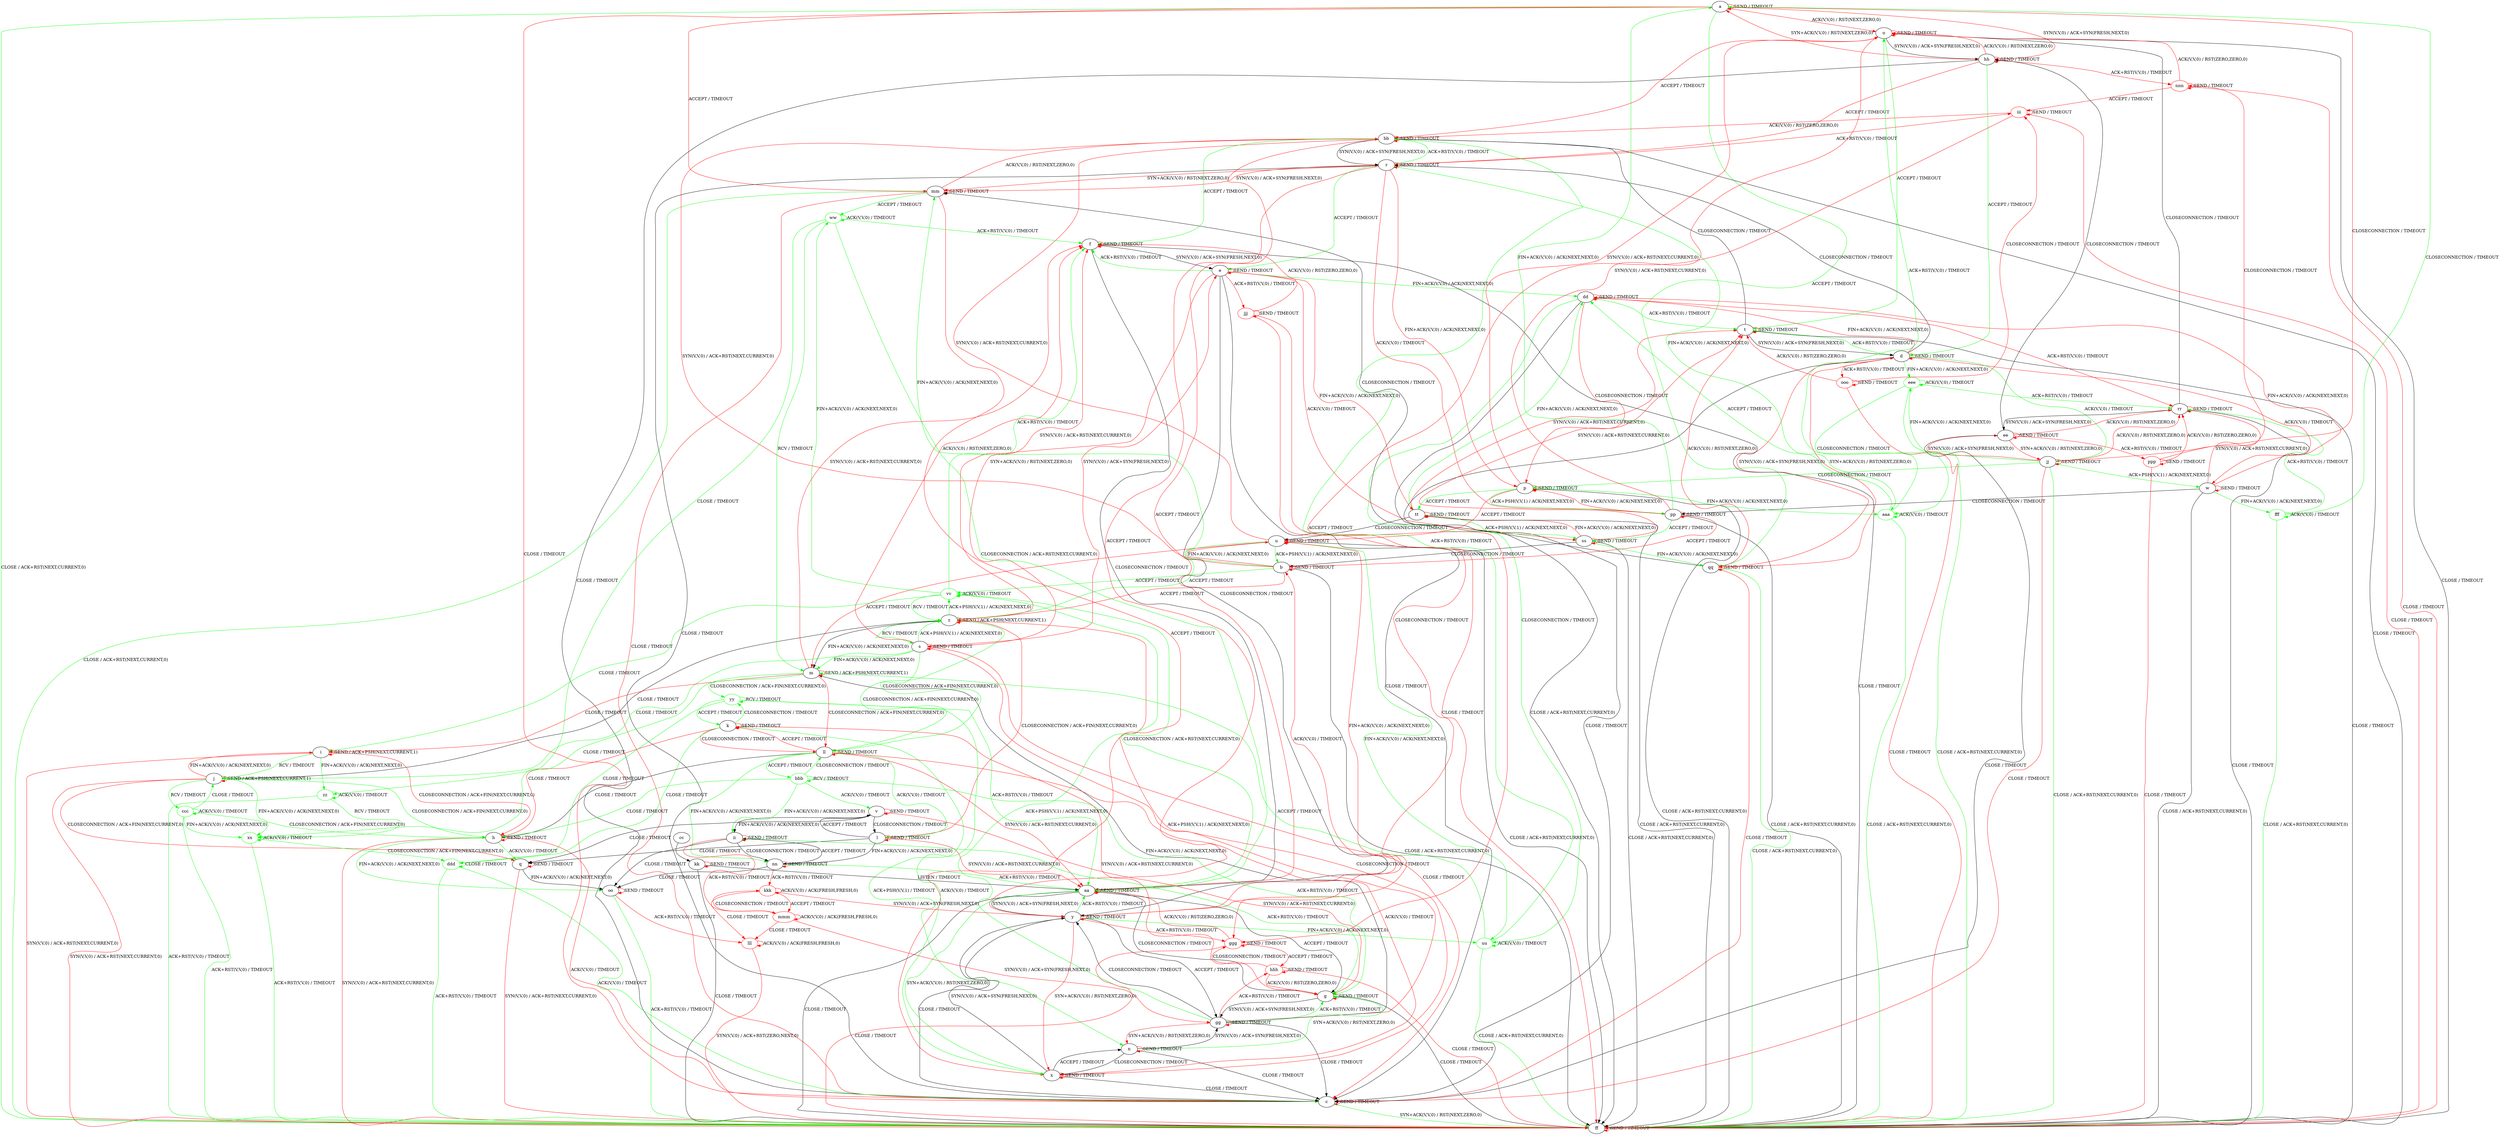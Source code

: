 digraph "" {
	graph ["Incoming time"=1.9826552867889404,
		"Outgoing time"=2.9130144119262695,
		Output="{'States': 68, 'Transitions': 1023, 'Filename': '../results/tcp/TCP_FreeBSD_Server-TCP_Linux_Server-yices-3.dot'}",
		Reference="{'States': 56, 'Transitions': 716, 'Filename': '../subjects/tcp/TCP_FreeBSD_Server.dot'}",
		Solver=yices,
		Updated="{'States': 58, 'Transitions': 685, 'Filename': '../subjects/tcp/TCP_Linux_Server.dot'}",
		"f-measure"=0.5396145610278372,
		precision=0.5518248175182482,
		recall=0.5279329608938548
	];
	a -> a [key=0,
	color=red,
	label="SEND / TIMEOUT"];
a -> c [key=0,
color=red,
label="CLOSE / TIMEOUT"];
a -> o [key=0,
color=red,
label="ACK(V,V,0) / RST(NEXT,ZERO,0)"];
a -> ff [key=0,
color=green,
label="CLOSE / ACK+RST(NEXT,CURRENT,0)"];
a -> hh [key=0,
color=red,
label="SYN(V,V,0) / ACK+SYN(FRESH,NEXT,0)"];
a -> mm [key=0,
color=red,
label="ACCEPT / TIMEOUT"];
a -> qq [key=0,
color=green,
label="ACCEPT / TIMEOUT"];
b -> b [key=0,
color=red,
label="SEND / TIMEOUT"];
b -> u [key=0,
color=red,
label="FIN+ACK(V,V,0) / ACK(NEXT,NEXT,0)"];
b -> z [key=0,
color=red,
label="ACCEPT / TIMEOUT"];
b -> bb [key=0,
color=red,
label="SYN(V,V,0) / ACK+RST(NEXT,CURRENT,0)"];
b -> ff [key=0,
label="CLOSE / ACK+RST(NEXT,CURRENT,0)"];
b -> mm [key=0,
color=green,
label="FIN+ACK(V,V,0) / ACK(NEXT,NEXT,0)"];
vv [color=green];
b -> vv [key=0,
color=green,
label="ACCEPT / TIMEOUT"];
c -> c [key=0,
color=red,
label="SEND / TIMEOUT"];
c -> ff [key=0,
color=green,
label="SYN+ACK(V,V,0) / RST(NEXT,ZERO,0)"];
d -> c [key=0,
label="CLOSE / TIMEOUT"];
d -> d [key=0,
color=red,
label="SEND / TIMEOUT"];
d -> r [key=0,
label="CLOSECONNECTION / TIMEOUT"];
d -> t [key=0,
color=green,
label="ACK+RST(V,V,0) / TIMEOUT"];
d -> w [key=0,
color=red,
label="ACK(V,V,0) / TIMEOUT"];
d -> dd [key=0,
color=red,
label="FIN+ACK(V,V,0) / ACK(NEXT,NEXT,0)"];
d -> jj [key=0,
color=green,
label="ACK(V,V,0) / TIMEOUT"];
d -> qq [key=0,
color=red,
label="SYN+ACK(V,V,0) / RST(NEXT,ZERO,0)"];
eee [color=green];
d -> eee [key=0,
color=green,
label="FIN+ACK(V,V,0) / ACK(NEXT,NEXT,0)"];
ooo [color=red];
d -> ooo [key=0,
color=red,
label="ACK+RST(V,V,0) / TIMEOUT"];
e -> c [key=0,
label="CLOSE / TIMEOUT"];
e -> e [key=0,
color=red,
label="SEND / TIMEOUT"];
e -> f [key=0,
color=green,
label="ACK+RST(V,V,0) / TIMEOUT"];
e -> s [key=0,
color=red,
label="SYN+ACK(V,V,0) / RST(NEXT,ZERO,0)"];
e -> y [key=0,
label="CLOSECONNECTION / TIMEOUT"];
e -> dd [key=0,
color=green,
label="FIN+ACK(V,V,0) / ACK(NEXT,NEXT,0)"];
e -> ss [key=0,
color=red,
label="ACK(V,V,0) / TIMEOUT"];
e -> tt [key=0,
color=red,
label="FIN+ACK(V,V,0) / ACK(NEXT,NEXT,0)"];
jjj [color=red];
e -> jjj [key=0,
color=red,
label="ACK+RST(V,V,0) / TIMEOUT"];
f -> e [key=0,
label="SYN(V,V,0) / ACK+SYN(FRESH,NEXT,0)"];
f -> f [key=0,
color=red,
label="SEND / TIMEOUT"];
f -> aa [key=0,
label="CLOSECONNECTION / TIMEOUT"];
f -> ff [key=0,
label="CLOSE / TIMEOUT"];
g -> g [key=0,
color=red,
label="SEND / TIMEOUT"];
g -> aa [key=0,
label="CLOSECONNECTION / TIMEOUT"];
g -> ff [key=0,
label="CLOSE / TIMEOUT"];
g -> gg [key=0,
label="SYN(V,V,0) / ACK+SYN(FRESH,NEXT,0)"];
h -> c [key=0,
color=red,
label="ACK(V,V,0) / TIMEOUT"];
h -> h [key=0,
color=red,
label="SEND / TIMEOUT"];
h -> q [key=0,
color=green,
label="ACK(V,V,0) / TIMEOUT"];
h -> ff [key=0,
color=red,
label="SYN(V,V,0) / ACK+RST(NEXT,CURRENT,0)"];
h -> oo [key=0,
color=green,
label="FIN+ACK(V,V,0) / ACK(NEXT,NEXT,0)"];
i -> h [key=0,
color=red,
label="CLOSECONNECTION / ACK+FIN(NEXT,CURRENT,0)"];
i -> i [key=0,
color=red,
label="SEND / ACK+PSH(NEXT,CURRENT,1)"];
i -> j [key=0,
color=green,
label="RCV / TIMEOUT"];
i -> ff [key=0,
color=red,
label="SYN(V,V,0) / ACK+RST(NEXT,CURRENT,0)"];
zz [color=green];
i -> zz [key=0,
color=green,
label="FIN+ACK(V,V,0) / ACK(NEXT,NEXT,0)"];
j -> h [key=0,
color=green,
label="CLOSECONNECTION / ACK+FIN(NEXT,CURRENT,0)"];
j -> i [key=0,
color=red,
label="FIN+ACK(V,V,0) / ACK(NEXT,NEXT,0)"];
j -> j [key=0,
color=red,
label="SEND / ACK+PSH(NEXT,CURRENT,1)"];
j -> q [key=0,
color=red,
label="CLOSECONNECTION / ACK+FIN(NEXT,CURRENT,0)"];
j -> ff [key=0,
color=red,
label="SYN(V,V,0) / ACK+RST(NEXT,CURRENT,0)"];
xx [color=green];
j -> xx [key=0,
color=green,
label="FIN+ACK(V,V,0) / ACK(NEXT,NEXT,0)"];
ccc [color=green];
j -> ccc [key=0,
color=green,
label="RCV / TIMEOUT"];
k -> g [key=0,
color=red,
label="SYN(V,V,0) / ACK+RST(NEXT,CURRENT,0)"];
k -> h [key=0,
color=red,
label="CLOSE / TIMEOUT"];
k -> k [key=0,
color=red,
label="SEND / TIMEOUT"];
k -> n [key=0,
color=green,
label="ACK+PSH(V,V,1) / TIMEOUT"];
k -> ll [key=0,
color=red,
label="CLOSECONNECTION / TIMEOUT"];
yy [color=green];
k -> yy [key=0,
color=green,
label="CLOSECONNECTION / TIMEOUT"];
ddd [color=green];
k -> ddd [key=0,
color=green,
label="CLOSE / TIMEOUT"];
l -> l [key=0,
color=red,
label="SEND / TIMEOUT"];
l -> q [key=0,
label="CLOSE / TIMEOUT"];
l -> v [key=0,
label="ACCEPT / TIMEOUT"];
l -> aa [key=0,
color=red,
label="SYN(V,V,0) / ACK+RST(NEXT,CURRENT,0)"];
l -> nn [key=0,
label="FIN+ACK(V,V,0) / ACK(NEXT,NEXT,0)"];
m -> f [key=0,
color=red,
label="SYN(V,V,0) / ACK+RST(NEXT,CURRENT,0)"];
m -> i [key=0,
color=red,
label="CLOSE / TIMEOUT"];
m -> m [key=0,
color=red,
label="SEND / ACK+PSH(NEXT,CURRENT,1)"];
m -> ll [key=0,
color=red,
label="CLOSECONNECTION / ACK+FIN(NEXT,CURRENT,0)"];
m -> xx [key=0,
color=green,
label="CLOSE / TIMEOUT"];
m -> yy [key=0,
color=green,
label="CLOSECONNECTION / ACK+FIN(NEXT,CURRENT,0)"];
n -> c [key=0,
label="CLOSE / TIMEOUT"];
n -> g [key=0,
color=green,
label="SYN+ACK(V,V,0) / RST(NEXT,ZERO,0)"];
n -> n [key=0,
color=red,
label="SEND / TIMEOUT"];
n -> x [key=0,
label="CLOSECONNECTION / TIMEOUT"];
n -> gg [key=0,
label="SYN(V,V,0) / ACK+SYN(FRESH,NEXT,0)"];
o -> o [key=0,
color=red,
label="SEND / TIMEOUT"];
o -> t [key=0,
color=green,
label="ACCEPT / TIMEOUT"];
o -> bb [key=0,
color=red,
label="ACCEPT / TIMEOUT"];
o -> ff [key=0,
label="CLOSE / TIMEOUT"];
o -> hh [key=0,
label="SYN(V,V,0) / ACK+SYN(FRESH,NEXT,0)"];
p -> o [key=0,
color=red,
label="SYN(V,V,0) / ACK+RST(NEXT,CURRENT,0)"];
p -> p [key=0,
color=red,
label="SEND / TIMEOUT"];
p -> u [key=0,
color=red,
label="ACCEPT / TIMEOUT"];
p -> ff [key=0,
label="CLOSE / ACK+RST(NEXT,CURRENT,0)"];
p -> pp [key=0,
color=green,
label="ACK+PSH(V,V,1) / ACK(NEXT,NEXT,0)"];
p -> tt [key=0,
color=green,
label="ACCEPT / TIMEOUT"];
aaa [color=green];
p -> aaa [key=0,
color=green,
label="FIN+ACK(V,V,0) / ACK(NEXT,NEXT,0)"];
q -> q [key=0,
color=red,
label="SEND / TIMEOUT"];
q -> ff [key=0,
color=red,
label="SYN(V,V,0) / ACK+RST(NEXT,CURRENT,0)"];
q -> oo [key=0,
label="FIN+ACK(V,V,0) / ACK(NEXT,NEXT,0)"];
r -> c [key=0,
label="CLOSE / TIMEOUT"];
r -> e [key=0,
color=green,
label="ACCEPT / TIMEOUT"];
r -> p [key=0,
color=red,
label="FIN+ACK(V,V,0) / ACK(NEXT,NEXT,0)"];
r -> r [key=0,
color=red,
label="SEND / TIMEOUT"];
r -> y [key=0,
color=red,
label="ACCEPT / TIMEOUT"];
r -> bb [key=0,
color=green,
label="ACK+RST(V,V,0) / TIMEOUT"];
r -> mm [key=0,
color=red,
label="SYN+ACK(V,V,0) / RST(NEXT,ZERO,0)"];
r -> pp [key=0,
color=red,
label="ACK(V,V,0) / TIMEOUT"];
r -> aaa [key=0,
color=green,
label="FIN+ACK(V,V,0) / ACK(NEXT,NEXT,0)"];
iii [color=red];
r -> iii [key=0,
color=red,
label="ACK+RST(V,V,0) / TIMEOUT"];
s -> c [key=0,
color=red,
label="CLOSE / TIMEOUT"];
s -> e [key=0,
color=red,
label="SYN(V,V,0) / ACK+SYN(FRESH,NEXT,0)"];
s -> f [key=0,
color=red,
label="ACK(V,V,0) / RST(NEXT,ZERO,0)"];
s -> j [key=0,
color=green,
label="CLOSE / TIMEOUT"];
s -> m [key=0,
color=green,
label="FIN+ACK(V,V,0) / ACK(NEXT,NEXT,0)"];
s -> s [key=0,
color=red,
label="SEND / TIMEOUT"];
s -> x [key=0,
color=red,
label="CLOSECONNECTION / TIMEOUT"];
s -> z [key=0,
color=green,
label="ACK+PSH(V,V,1) / ACK(NEXT,NEXT,0)"];
s -> ll [key=0,
color=green,
label="CLOSECONNECTION / ACK+FIN(NEXT,CURRENT,0)"];
t -> d [key=0,
label="SYN(V,V,0) / ACK+SYN(FRESH,NEXT,0)"];
t -> t [key=0,
color=red,
label="SEND / TIMEOUT"];
t -> bb [key=0,
label="CLOSECONNECTION / TIMEOUT"];
t -> ff [key=0,
label="CLOSE / TIMEOUT"];
u -> b [key=0,
color=green,
label="ACK+PSH(V,V,1) / ACK(NEXT,NEXT,0)"];
u -> m [key=0,
color=red,
label="ACCEPT / TIMEOUT"];
u -> u [key=0,
color=red,
label="SEND / TIMEOUT"];
u -> z [key=0,
color=green,
label="ACCEPT / TIMEOUT"];
u -> bb [key=0,
color=red,
label="SYN(V,V,0) / ACK+RST(NEXT,CURRENT,0)"];
u -> ff [key=0,
label="CLOSE / ACK+RST(NEXT,CURRENT,0)"];
uu [color=green];
u -> uu [key=0,
color=green,
label="FIN+ACK(V,V,0) / ACK(NEXT,NEXT,0)"];
v -> g [key=0,
color=red,
label="SYN(V,V,0) / ACK+RST(NEXT,CURRENT,0)"];
v -> l [key=0,
label="CLOSECONNECTION / TIMEOUT"];
v -> q [key=0,
label="CLOSE / TIMEOUT"];
v -> v [key=0,
color=red,
label="SEND / TIMEOUT"];
v -> ii [key=0,
label="FIN+ACK(V,V,0) / ACK(NEXT,NEXT,0)"];
w -> w [key=0,
color=red,
label="SEND / TIMEOUT"];
w -> dd [key=0,
color=red,
label="FIN+ACK(V,V,0) / ACK(NEXT,NEXT,0)"];
w -> ff [key=0,
label="CLOSE / ACK+RST(NEXT,CURRENT,0)"];
w -> pp [key=0,
label="CLOSECONNECTION / TIMEOUT"];
w -> rr [key=0,
color=red,
label="SYN(V,V,0) / ACK+RST(NEXT,CURRENT,0)"];
fff [color=green];
w -> fff [key=0,
color=green,
label="FIN+ACK(V,V,0) / ACK(NEXT,NEXT,0)"];
x -> c [key=0,
label="CLOSE / TIMEOUT"];
x -> n [key=0,
label="ACCEPT / TIMEOUT"];
x -> x [key=0,
color=red,
label="SEND / TIMEOUT"];
x -> y [key=0,
label="SYN(V,V,0) / ACK+SYN(FRESH,NEXT,0)"];
x -> aa [key=0,
color=green,
label="SYN+ACK(V,V,0) / RST(NEXT,ZERO,0)"];
y -> b [key=0,
color=red,
label="ACK(V,V,0) / TIMEOUT"];
y -> c [key=0,
label="CLOSE / TIMEOUT"];
y -> u [key=0,
color=red,
label="FIN+ACK(V,V,0) / ACK(NEXT,NEXT,0)"];
y -> x [key=0,
color=red,
label="SYN+ACK(V,V,0) / RST(NEXT,ZERO,0)"];
y -> y [key=0,
color=red,
label="SEND / TIMEOUT"];
y -> aa [key=0,
color=green,
label="ACK+RST(V,V,0) / TIMEOUT"];
y -> gg [key=0,
label="ACCEPT / TIMEOUT"];
y -> uu [key=0,
color=green,
label="FIN+ACK(V,V,0) / ACK(NEXT,NEXT,0)"];
ggg [color=red];
y -> ggg [key=0,
color=red,
label="ACK+RST(V,V,0) / TIMEOUT"];
z -> f [key=0,
color=red,
label="SYN(V,V,0) / ACK+RST(NEXT,CURRENT,0)"];
z -> j [key=0,
label="CLOSE / TIMEOUT"];
z -> l [key=0,
color=red,
label="CLOSECONNECTION / ACK+FIN(NEXT,CURRENT,0)"];
z -> m [key=0,
label="FIN+ACK(V,V,0) / ACK(NEXT,NEXT,0)"];
z -> s [key=0,
color=green,
label="RCV / TIMEOUT"];
z -> z [key=0,
color=red,
label="SEND / ACK+PSH(NEXT,CURRENT,1)"];
z -> ll [key=0,
color=green,
label="CLOSECONNECTION / ACK+FIN(NEXT,CURRENT,0)"];
z -> vv [key=0,
color=green,
label="ACK+PSH(V,V,1) / ACK(NEXT,NEXT,0)"];
aa -> g [key=0,
label="ACCEPT / TIMEOUT"];
aa -> y [key=0,
label="SYN(V,V,0) / ACK+SYN(FRESH,NEXT,0)"];
aa -> aa [key=0,
color=red,
label="SEND / TIMEOUT"];
aa -> ff [key=0,
label="CLOSE / TIMEOUT"];
bb -> f [key=0,
color=green,
label="ACCEPT / TIMEOUT"];
bb -> r [key=0,
label="SYN(V,V,0) / ACK+SYN(FRESH,NEXT,0)"];
bb -> aa [key=0,
color=red,
label="ACCEPT / TIMEOUT"];
bb -> bb [key=0,
color=red,
label="SEND / TIMEOUT"];
bb -> ff [key=0,
label="CLOSE / TIMEOUT"];
cc -> kk [key=0];
dd -> p [key=0,
color=red,
label="CLOSECONNECTION / TIMEOUT"];
dd -> t [key=0,
color=green,
label="ACK+RST(V,V,0) / TIMEOUT"];
dd -> dd [key=0,
color=red,
label="SEND / TIMEOUT"];
dd -> ff [key=0,
label="CLOSE / ACK+RST(NEXT,CURRENT,0)"];
dd -> rr [key=0,
color=red,
label="ACK+RST(V,V,0) / TIMEOUT"];
dd -> uu [key=0,
color=green,
label="CLOSECONNECTION / TIMEOUT"];
ee -> c [key=0,
label="CLOSE / TIMEOUT"];
ee -> ee [key=0,
color=red,
label="SEND / TIMEOUT"];
ee -> hh [key=0,
label="CLOSECONNECTION / TIMEOUT"];
ee -> jj [key=0,
color=red,
label="SYN+ACK(V,V,0) / RST(NEXT,ZERO,0)"];
ee -> rr [key=0,
color=red,
label="ACK(V,V,0) / RST(NEXT,ZERO,0)"];
ppp [color=red];
ee -> ppp [key=0,
color=red,
label="ACK+RST(V,V,0) / TIMEOUT"];
ff -> ff [key=0,
color=red,
label="SEND / TIMEOUT"];
gg -> c [key=0,
label="CLOSE / TIMEOUT"];
gg -> g [key=0,
color=green,
label="ACK+RST(V,V,0) / TIMEOUT"];
gg -> m [key=0,
label="FIN+ACK(V,V,0) / ACK(NEXT,NEXT,0)"];
gg -> n [key=0,
color=red,
label="SYN+ACK(V,V,0) / RST(NEXT,ZERO,0)"];
gg -> y [key=0,
label="CLOSECONNECTION / TIMEOUT"];
gg -> z [key=0,
color=red,
label="ACK+PSH(V,V,1) / ACK(NEXT,NEXT,0)"];
gg -> gg [key=0,
color=red,
label="SEND / TIMEOUT"];
gg -> vv [key=0,
color=green,
label="ACK+PSH(V,V,1) / ACK(NEXT,NEXT,0)"];
hhh [color=red];
gg -> hhh [key=0,
color=red,
label="ACK+RST(V,V,0) / TIMEOUT"];
hh -> a [key=0,
color=red,
label="SYN+ACK(V,V,0) / RST(NEXT,ZERO,0)"];
hh -> c [key=0,
label="CLOSE / TIMEOUT"];
hh -> d [key=0,
color=green,
label="ACCEPT / TIMEOUT"];
hh -> o [key=0,
color=red,
label="ACK(V,V,0) / RST(NEXT,ZERO,0)"];
hh -> r [key=0,
color=red,
label="ACCEPT / TIMEOUT"];
hh -> hh [key=0,
color=red,
label="SEND / TIMEOUT"];
nnn [color=red];
hh -> nnn [key=0,
color=red,
label="ACK+RST(V,V,0) / TIMEOUT"];
ii -> g [key=0,
color=green,
label="ACK+RST(V,V,0) / TIMEOUT"];
ii -> ii [key=0,
color=red,
label="SEND / TIMEOUT"];
ii -> nn [key=0,
label="CLOSECONNECTION / TIMEOUT"];
ii -> oo [key=0,
label="CLOSE / TIMEOUT"];
mmm [color=red];
ii -> mmm [key=0,
color=red,
label="ACK+RST(V,V,0) / TIMEOUT"];
jj -> a [key=0,
color=red,
label="CLOSECONNECTION / TIMEOUT"];
jj -> c [key=0,
color=red,
label="CLOSE / TIMEOUT"];
jj -> p [key=0,
color=green,
label="CLOSECONNECTION / TIMEOUT"];
jj -> w [key=0,
color=green,
label="ACK+PSH(V,V,1) / ACK(NEXT,NEXT,0)"];
jj -> ee [key=0,
color=red,
label="SYN(V,V,0) / ACK+SYN(FRESH,NEXT,0)"];
jj -> ff [key=0,
color=green,
label="CLOSE / ACK+RST(NEXT,CURRENT,0)"];
jj -> jj [key=0,
color=red,
label="SEND / TIMEOUT"];
jj -> rr [key=0,
color=red,
label="ACK(V,V,0) / RST(NEXT,ZERO,0)"];
jj -> eee [key=0,
color=green,
label="FIN+ACK(V,V,0) / ACK(NEXT,NEXT,0)"];
kk -> aa [key=0,
label="LISTEN / TIMEOUT"];
kk -> ff [key=0,
label="CLOSE / TIMEOUT"];
kk -> kk [key=0,
color=red,
label="SEND / TIMEOUT"];
ll -> h [key=0,
label="CLOSE / TIMEOUT"];
ll -> k [key=0,
color=red,
label="ACCEPT / TIMEOUT"];
ll -> l [key=0,
color=green,
label="ACK(V,V,0) / TIMEOUT"];
ll -> x [key=0,
color=red,
label="ACK(V,V,0) / TIMEOUT"];
ll -> aa [key=0,
color=red,
label="SYN(V,V,0) / ACK+RST(NEXT,CURRENT,0)"];
ll -> ll [key=0,
color=red,
label="SEND / TIMEOUT"];
ll -> nn [key=0,
color=green,
label="FIN+ACK(V,V,0) / ACK(NEXT,NEXT,0)"];
bbb [color=green];
ll -> bbb [key=0,
color=green,
label="ACCEPT / TIMEOUT"];
mm -> c [key=0,
color=red,
label="CLOSE / TIMEOUT"];
mm -> r [key=0,
color=red,
label="SYN(V,V,0) / ACK+SYN(FRESH,NEXT,0)"];
mm -> x [key=0,
color=red,
label="ACCEPT / TIMEOUT"];
mm -> bb [key=0,
color=red,
label="ACK(V,V,0) / RST(NEXT,ZERO,0)"];
mm -> ff [key=0,
color=green,
label="CLOSE / ACK+RST(NEXT,CURRENT,0)"];
mm -> mm [key=0,
color=red,
label="SEND / TIMEOUT"];
ww [color=green];
mm -> ww [key=0,
color=green,
label="ACCEPT / TIMEOUT"];
nn -> aa [key=0,
color=green,
label="ACK+RST(V,V,0) / TIMEOUT"];
nn -> ii [key=0,
label="ACCEPT / TIMEOUT"];
nn -> nn [key=0,
color=red,
label="SEND / TIMEOUT"];
nn -> oo [key=0,
label="CLOSE / TIMEOUT"];
kkk [color=red];
nn -> kkk [key=0,
color=red,
label="ACK+RST(V,V,0) / TIMEOUT"];
oo -> ff [key=0,
color=green,
label="ACK+RST(V,V,0) / TIMEOUT"];
oo -> oo [key=0,
color=red,
label="SEND / TIMEOUT"];
lll [color=red];
oo -> lll [key=0,
color=red,
label="ACK+RST(V,V,0) / TIMEOUT"];
pp -> a [key=0,
color=green,
label="FIN+ACK(V,V,0) / ACK(NEXT,NEXT,0)"];
pp -> b [key=0,
color=red,
label="ACCEPT / TIMEOUT"];
pp -> o [key=0,
color=red,
label="SYN(V,V,0) / ACK+RST(NEXT,CURRENT,0)"];
pp -> p [key=0,
color=red,
label="FIN+ACK(V,V,0) / ACK(NEXT,NEXT,0)"];
pp -> ff [key=0,
label="CLOSE / ACK+RST(NEXT,CURRENT,0)"];
pp -> pp [key=0,
color=red,
label="SEND / TIMEOUT"];
pp -> ss [key=0,
color=green,
label="ACCEPT / TIMEOUT"];
qq -> c [key=0,
color=red,
label="CLOSE / TIMEOUT"];
qq -> d [key=0,
color=red,
label="SYN(V,V,0) / ACK+SYN(FRESH,NEXT,0)"];
qq -> t [key=0,
color=red,
label="ACK(V,V,0) / RST(NEXT,ZERO,0)"];
qq -> ff [key=0,
color=green,
label="CLOSE / ACK+RST(NEXT,CURRENT,0)"];
qq -> mm [key=0,
label="CLOSECONNECTION / TIMEOUT"];
qq -> qq [key=0,
color=red,
label="SEND / TIMEOUT"];
rr -> o [key=0,
label="CLOSECONNECTION / TIMEOUT"];
rr -> ee [key=0,
label="SYN(V,V,0) / ACK+SYN(FRESH,NEXT,0)"];
rr -> ff [key=0,
label="CLOSE / TIMEOUT"];
rr -> rr [key=0,
color=red,
label="SEND / TIMEOUT"];
ss -> b [key=0,
label="CLOSECONNECTION / TIMEOUT"];
ss -> t [key=0,
color=red,
label="SYN(V,V,0) / ACK+RST(NEXT,CURRENT,0)"];
ss -> ff [key=0,
label="CLOSE / ACK+RST(NEXT,CURRENT,0)"];
ss -> qq [key=0,
color=green,
label="FIN+ACK(V,V,0) / ACK(NEXT,NEXT,0)"];
ss -> ss [key=0,
color=red,
label="SEND / TIMEOUT"];
ss -> tt [key=0,
color=red,
label="FIN+ACK(V,V,0) / ACK(NEXT,NEXT,0)"];
tt -> t [key=0,
color=red,
label="SYN(V,V,0) / ACK+RST(NEXT,CURRENT,0)"];
tt -> u [key=0,
label="CLOSECONNECTION / TIMEOUT"];
tt -> dd [key=0,
color=green,
label="FIN+ACK(V,V,0) / ACK(NEXT,NEXT,0)"];
tt -> ff [key=0,
label="CLOSE / ACK+RST(NEXT,CURRENT,0)"];
tt -> ss [key=0,
color=green,
label="ACK+PSH(V,V,1) / ACK(NEXT,NEXT,0)"];
tt -> tt [key=0,
color=red,
label="SEND / TIMEOUT"];
uu -> m [key=0,
color=green,
label="ACCEPT / TIMEOUT"];
uu -> bb [key=0,
color=green,
label="ACK+RST(V,V,0) / TIMEOUT"];
uu -> ff [key=0,
color=green,
label="CLOSE / ACK+RST(NEXT,CURRENT,0)"];
uu -> uu [key=0,
color=green,
label="ACK(V,V,0) / TIMEOUT"];
vv -> f [key=0,
color=green,
label="ACK+RST(V,V,0) / TIMEOUT"];
vv -> i [key=0,
color=green,
label="CLOSE / TIMEOUT"];
vv -> z [key=0,
color=green,
label="RCV / TIMEOUT"];
vv -> aa [key=0,
color=green,
label="CLOSECONNECTION / ACK+RST(NEXT,CURRENT,0)"];
vv -> vv [key=0,
color=green,
label="ACK(V,V,0) / TIMEOUT"];
vv -> ww [key=0,
color=green,
label="FIN+ACK(V,V,0) / ACK(NEXT,NEXT,0)"];
ww -> f [key=0,
color=green,
label="ACK+RST(V,V,0) / TIMEOUT"];
ww -> m [key=0,
color=green,
label="RCV / TIMEOUT"];
ww -> aa [key=0,
color=green,
label="CLOSECONNECTION / ACK+RST(NEXT,CURRENT,0)"];
ww -> ww [key=0,
color=green,
label="ACK(V,V,0) / TIMEOUT"];
ww -> zz [key=0,
color=green,
label="CLOSE / TIMEOUT"];
xx -> ff [key=0,
color=green,
label="ACK+RST(V,V,0) / TIMEOUT"];
xx -> xx [key=0,
color=green,
label="ACK(V,V,0) / TIMEOUT"];
xx -> ddd [key=0,
color=green,
label="CLOSECONNECTION / ACK+FIN(NEXT,CURRENT,0)"];
yy -> k [key=0,
color=green,
label="ACCEPT / TIMEOUT"];
yy -> x [key=0,
color=green,
label="ACK(V,V,0) / TIMEOUT"];
yy -> aa [key=0,
color=green,
label="ACK+RST(V,V,0) / TIMEOUT"];
yy -> yy [key=0,
color=green,
label="RCV / TIMEOUT"];
yy -> ddd [key=0,
color=green,
label="CLOSE / TIMEOUT"];
zz -> ff [key=0,
color=green,
label="ACK+RST(V,V,0) / TIMEOUT"];
zz -> xx [key=0,
color=green,
label="RCV / TIMEOUT"];
zz -> zz [key=0,
color=green,
label="ACK(V,V,0) / TIMEOUT"];
aaa -> o [key=0,
color=green,
label="ACK+RST(V,V,0) / TIMEOUT"];
aaa -> dd [key=0,
color=green,
label="ACCEPT / TIMEOUT"];
aaa -> ff [key=0,
color=green,
label="CLOSE / ACK+RST(NEXT,CURRENT,0)"];
aaa -> aaa [key=0,
color=green,
label="ACK(V,V,0) / TIMEOUT"];
bbb -> g [key=0,
color=green,
label="ACK+RST(V,V,0) / TIMEOUT"];
bbb -> h [key=0,
color=green,
label="CLOSE / TIMEOUT"];
bbb -> v [key=0,
color=green,
label="ACK(V,V,0) / TIMEOUT"];
bbb -> ii [key=0,
color=green,
label="FIN+ACK(V,V,0) / ACK(NEXT,NEXT,0)"];
bbb -> ll [key=0,
color=green,
label="CLOSECONNECTION / TIMEOUT"];
bbb -> bbb [key=0,
color=green,
label="RCV / TIMEOUT"];
ccc -> h [key=0,
color=green,
label="CLOSECONNECTION / ACK+FIN(NEXT,CURRENT,0)"];
ccc -> j [key=0,
color=green,
label="CLOSE / TIMEOUT"];
ccc -> ff [key=0,
color=green,
label="ACK+RST(V,V,0) / TIMEOUT"];
ccc -> xx [key=0,
color=green,
label="FIN+ACK(V,V,0) / ACK(NEXT,NEXT,0)"];
ccc -> ccc [key=0,
color=green,
label="ACK(V,V,0) / TIMEOUT"];
ddd -> c [key=0,
color=green,
label="ACK(V,V,0) / TIMEOUT"];
ddd -> ff [key=0,
color=green,
label="ACK+RST(V,V,0) / TIMEOUT"];
ddd -> ddd [key=0,
color=green,
label="CLOSE / TIMEOUT"];
eee -> ff [key=0,
color=green,
label="CLOSE / ACK+RST(NEXT,CURRENT,0)"];
eee -> rr [key=0,
color=green,
label="ACK+RST(V,V,0) / TIMEOUT"];
eee -> aaa [key=0,
color=green,
label="CLOSECONNECTION / TIMEOUT"];
eee -> eee [key=0,
color=green,
label="ACK(V,V,0) / TIMEOUT"];
fff -> a [key=0,
color=green,
label="CLOSECONNECTION / TIMEOUT"];
fff -> ff [key=0,
color=green,
label="CLOSE / ACK+RST(NEXT,CURRENT,0)"];
fff -> rr [key=0,
color=green,
label="ACK+RST(V,V,0) / TIMEOUT"];
fff -> fff [key=0,
color=green,
label="ACK(V,V,0) / TIMEOUT"];
ggg -> aa [key=0,
color=red,
label="ACK(V,V,0) / RST(ZERO,ZERO,0)"];
ggg -> ff [key=0,
color=red,
label="CLOSE / TIMEOUT"];
ggg -> ggg [key=0,
color=red,
label="SEND / TIMEOUT"];
ggg -> hhh [key=0,
color=red,
label="ACCEPT / TIMEOUT"];
hhh -> g [key=0,
color=red,
label="ACK(V,V,0) / RST(ZERO,ZERO,0)"];
hhh -> ff [key=0,
color=red,
label="CLOSE / TIMEOUT"];
hhh -> ggg [key=0,
color=red,
label="CLOSECONNECTION / TIMEOUT"];
hhh -> hhh [key=0,
color=red,
label="SEND / TIMEOUT"];
iii -> bb [key=0,
color=red,
label="ACK(V,V,0) / RST(ZERO,ZERO,0)"];
iii -> ff [key=0,
color=red,
label="CLOSE / TIMEOUT"];
iii -> ggg [key=0,
color=red,
label="ACCEPT / TIMEOUT"];
iii -> iii [key=0,
color=red,
label="SEND / TIMEOUT"];
jjj -> f [key=0,
color=red,
label="ACK(V,V,0) / RST(ZERO,ZERO,0)"];
jjj -> ff [key=0,
color=red,
label="CLOSE / TIMEOUT"];
jjj -> ggg [key=0,
color=red,
label="CLOSECONNECTION / TIMEOUT"];
jjj -> jjj [key=0,
color=red,
label="SEND / TIMEOUT"];
kkk -> y [key=0,
color=red,
label="SYN(V,V,0) / ACK+SYN(FRESH,NEXT,0)"];
kkk -> kkk [key=0,
color=red,
label="ACK(V,V,0) / ACK(FRESH,FRESH,0)"];
kkk -> lll [key=0,
color=red,
label="CLOSE / TIMEOUT"];
kkk -> mmm [key=0,
color=red,
label="ACCEPT / TIMEOUT"];
lll -> ff [key=0,
color=red,
label="SYN(V,V,0) / ACK+RST(ZERO,NEXT,0)"];
lll -> lll [key=0,
color=red,
label="ACK(V,V,0) / ACK(FRESH,FRESH,0)"];
mmm -> gg [key=0,
color=red,
label="SYN(V,V,0) / ACK+SYN(FRESH,NEXT,0)"];
mmm -> kkk [key=0,
color=red,
label="CLOSECONNECTION / TIMEOUT"];
mmm -> lll [key=0,
color=red,
label="CLOSE / TIMEOUT"];
mmm -> mmm [key=0,
color=red,
label="ACK(V,V,0) / ACK(FRESH,FRESH,0)"];
nnn -> o [key=0,
color=red,
label="ACK(V,V,0) / RST(ZERO,ZERO,0)"];
nnn -> ff [key=0,
color=red,
label="CLOSE / TIMEOUT"];
nnn -> iii [key=0,
color=red,
label="ACCEPT / TIMEOUT"];
nnn -> nnn [key=0,
color=red,
label="SEND / TIMEOUT"];
ooo -> t [key=0,
color=red,
label="ACK(V,V,0) / RST(ZERO,ZERO,0)"];
ooo -> ff [key=0,
color=red,
label="CLOSE / TIMEOUT"];
ooo -> iii [key=0,
color=red,
label="CLOSECONNECTION / TIMEOUT"];
ooo -> ooo [key=0,
color=red,
label="SEND / TIMEOUT"];
ppp -> ff [key=0,
color=red,
label="CLOSE / TIMEOUT"];
ppp -> rr [key=0,
color=red,
label="ACK(V,V,0) / RST(ZERO,ZERO,0)"];
ppp -> nnn [key=0,
color=red,
label="CLOSECONNECTION / TIMEOUT"];
ppp -> ppp [key=0,
color=red,
label="SEND / TIMEOUT"];
}
